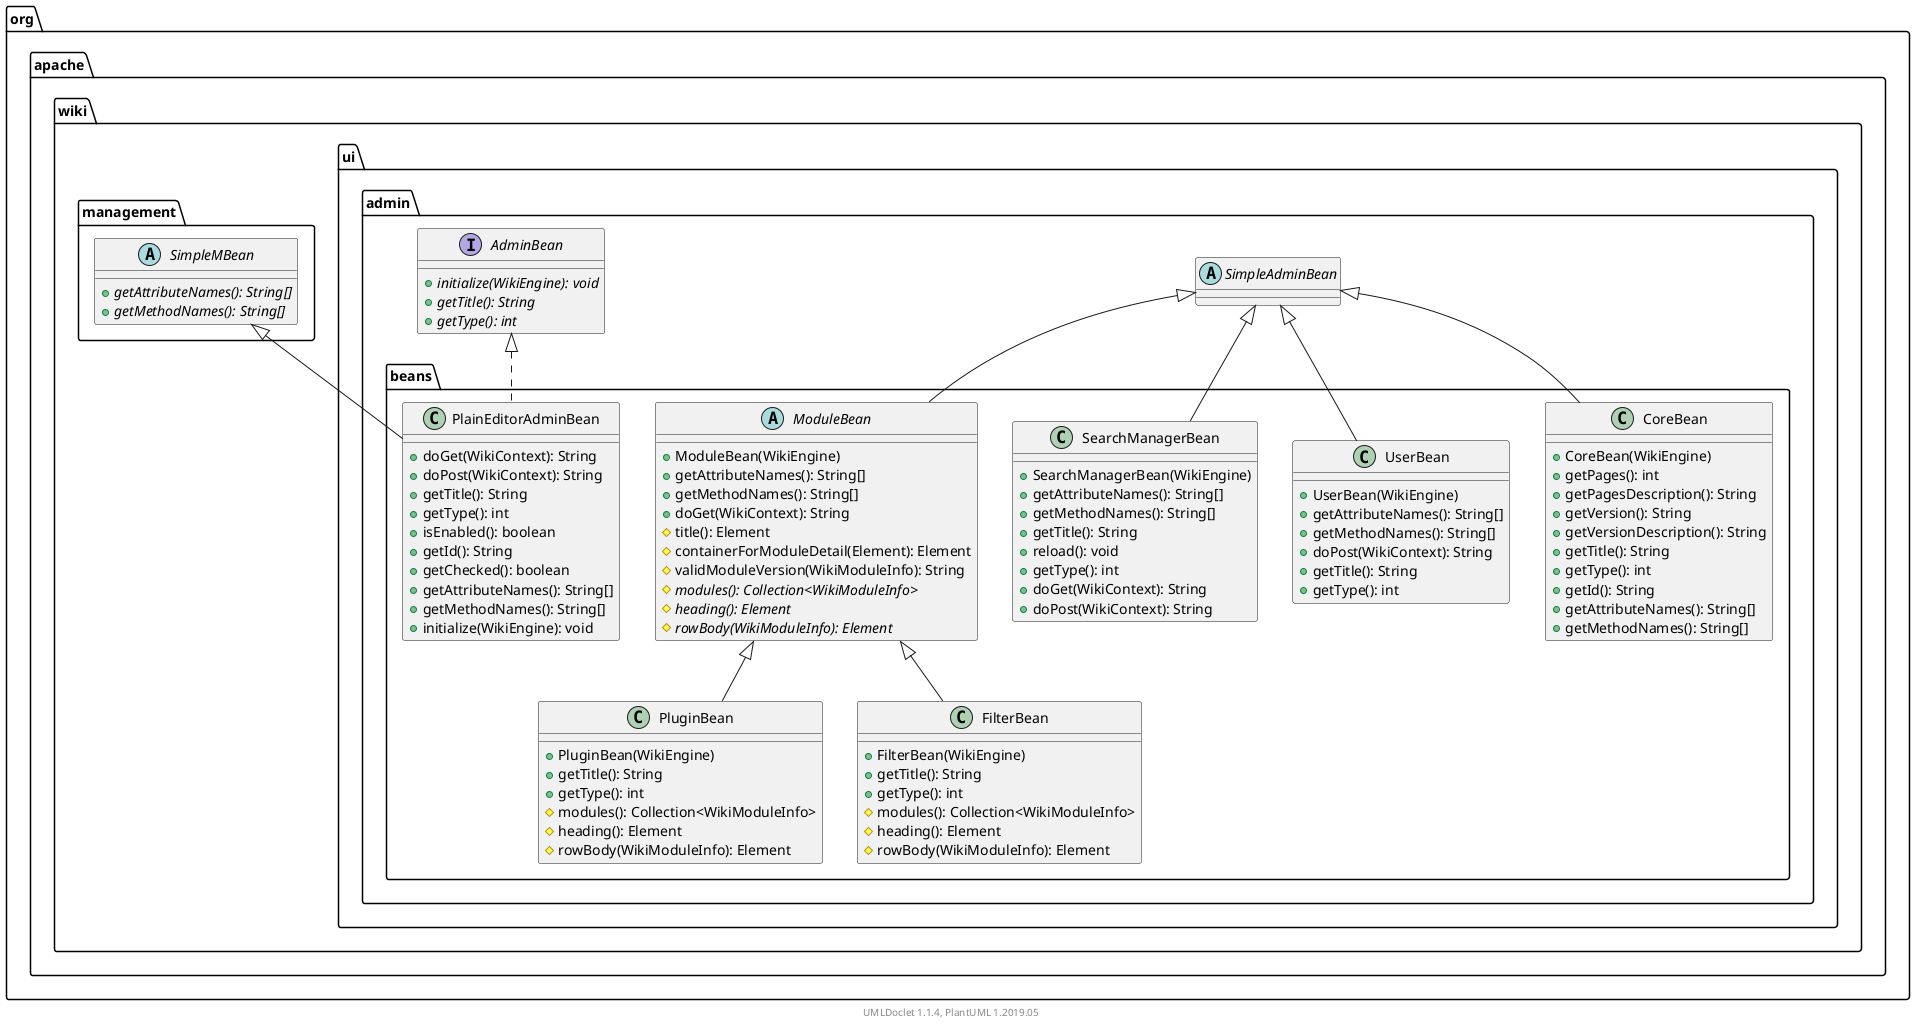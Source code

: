 @startuml

    namespace org.apache.wiki.ui.admin.beans {

        class UserBean [[UserBean.html]] {
            +UserBean(WikiEngine)
            +getAttributeNames(): String[]
            +getMethodNames(): String[]
            +doPost(WikiContext): String
            +getTitle(): String
            +getType(): int
        }

        class SearchManagerBean [[SearchManagerBean.html]] {
            +SearchManagerBean(WikiEngine)
            +getAttributeNames(): String[]
            +getMethodNames(): String[]
            +getTitle(): String
            +reload(): void
            +getType(): int
            +doGet(WikiContext): String
            +doPost(WikiContext): String
        }

        class PluginBean [[PluginBean.html]] {
            +PluginBean(WikiEngine)
            +getTitle(): String
            +getType(): int
            #modules(): Collection<WikiModuleInfo>
            #heading(): Element
            #rowBody(WikiModuleInfo): Element
        }

        class PlainEditorAdminBean [[PlainEditorAdminBean.html]] {
            +doGet(WikiContext): String
            +doPost(WikiContext): String
            +getTitle(): String
            +getType(): int
            +isEnabled(): boolean
            +getId(): String
            +getChecked(): boolean
            +getAttributeNames(): String[]
            +getMethodNames(): String[]
            +initialize(WikiEngine): void
        }

        abstract class ModuleBean [[ModuleBean.html]] {
            +ModuleBean(WikiEngine)
            +getAttributeNames(): String[]
            +getMethodNames(): String[]
            +doGet(WikiContext): String
            #title(): Element
            #containerForModuleDetail(Element): Element
            #validModuleVersion(WikiModuleInfo): String
            {abstract} #modules(): Collection<WikiModuleInfo>
            {abstract} #heading(): Element
            {abstract} #rowBody(WikiModuleInfo): Element
        }

        class FilterBean [[FilterBean.html]] {
            +FilterBean(WikiEngine)
            +getTitle(): String
            +getType(): int
            #modules(): Collection<WikiModuleInfo>
            #heading(): Element
            #rowBody(WikiModuleInfo): Element
        }

        class CoreBean [[CoreBean.html]] {
            +CoreBean(WikiEngine)
            +getPages(): int
            +getPagesDescription(): String
            +getVersion(): String
            +getVersionDescription(): String
            +getTitle(): String
            +getType(): int
            +getId(): String
            +getAttributeNames(): String[]
            +getMethodNames(): String[]
        }

        abstract class org.apache.wiki.ui.admin.SimpleAdminBean
        org.apache.wiki.ui.admin.SimpleAdminBean <|-- UserBean

        org.apache.wiki.ui.admin.SimpleAdminBean <|-- SearchManagerBean

        ModuleBean <|-- PluginBean

        abstract class org.apache.wiki.management.SimpleMBean {
            {abstract} +getAttributeNames(): String[]
            {abstract} +getMethodNames(): String[]
        }
        org.apache.wiki.management.SimpleMBean <|-- PlainEditorAdminBean

        interface org.apache.wiki.ui.admin.AdminBean {
            {abstract} +initialize(WikiEngine): void
            {abstract} +getTitle(): String
            {abstract} +getType(): int
        }
        org.apache.wiki.ui.admin.AdminBean <|.. PlainEditorAdminBean

        org.apache.wiki.ui.admin.SimpleAdminBean <|-- ModuleBean

        ModuleBean <|-- FilterBean

        org.apache.wiki.ui.admin.SimpleAdminBean <|-- CoreBean

    }


    center footer UMLDoclet 1.1.4, PlantUML 1.2019.05
@enduml
